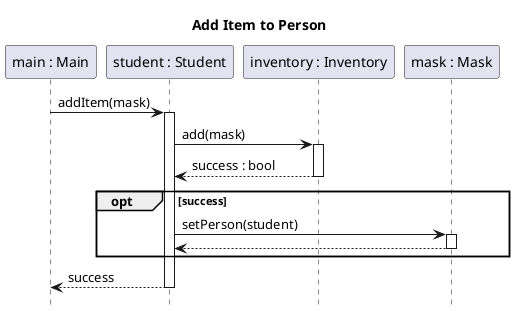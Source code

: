@startuml person-add-item

title Add Item to Person
hide footbox
autoactivate on
participant "main : Main" as main
participant "student : Student" as student
participant "inventory : Inventory" as inventory
participant "mask : Mask" as mask

main-> student : addItem(mask)
	student -> inventory : add(mask)
	return success : bool
	opt success
		student -> mask ++: setPerson(student)
		return
	end
return success

@enduml